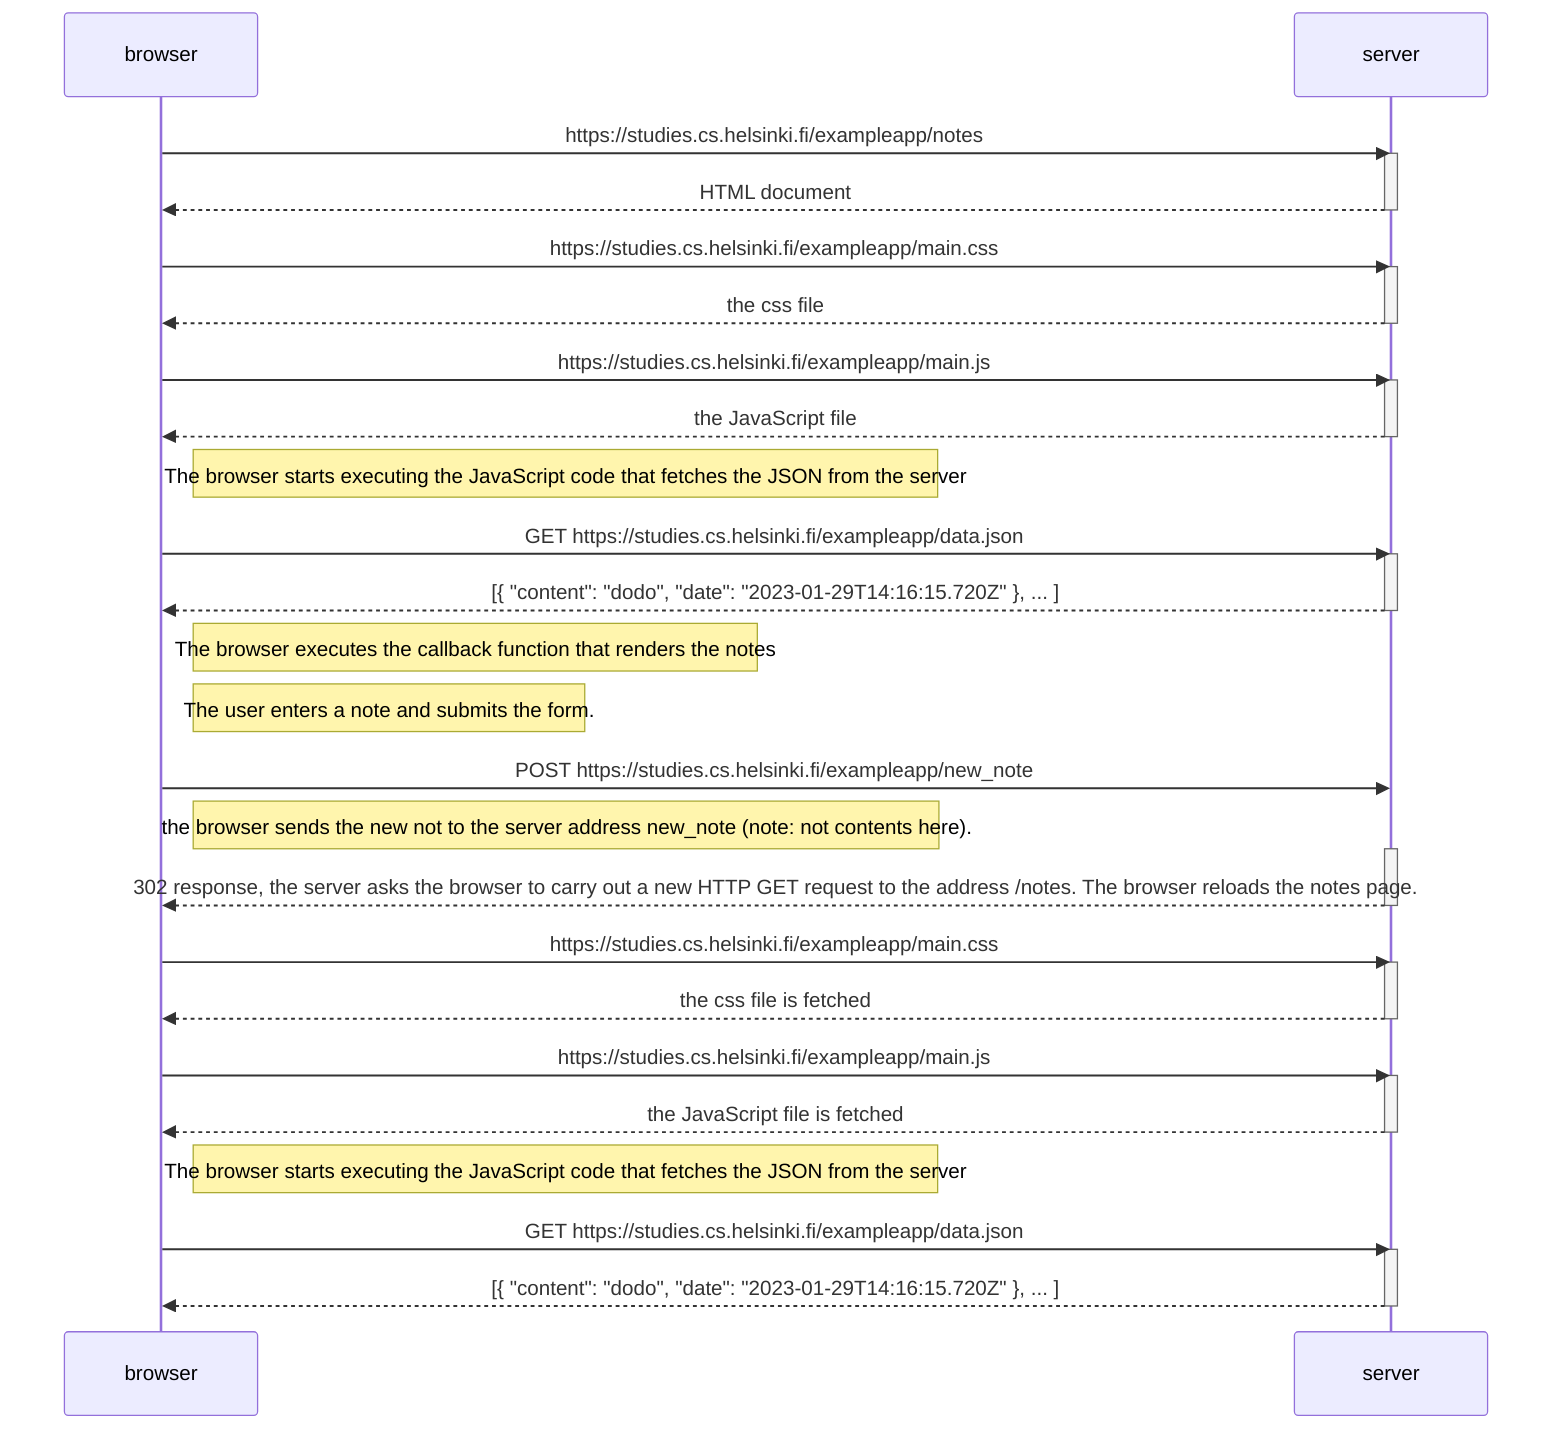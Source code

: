sequenceDiagram
    participant browser
    participant server
    
    browser->>server: https://studies.cs.helsinki.fi/exampleapp/notes
    activate server
    server-->>browser: HTML document
    deactivate server
    
    browser->>server: https://studies.cs.helsinki.fi/exampleapp/main.css
    activate server
    server-->>browser: the css file
    deactivate server
    
    browser->>server: https://studies.cs.helsinki.fi/exampleapp/main.js
    activate server
    server-->>browser: the JavaScript file
    deactivate server
    
    Note right of browser: The browser starts executing the JavaScript code that fetches the JSON from the server
    
    browser->>server: GET https://studies.cs.helsinki.fi/exampleapp/data.json
    activate server
    server-->>browser: [{ "content": "dodo", "date": "2023-01-29T14:16:15.720Z" }, ... ]
    deactivate server    

    Note right of browser: The browser executes the callback function that renders the notes 

    Note right of browser: The user enters a note and submits the form. 

    browser->>server: POST https://studies.cs.helsinki.fi/exampleapp/new_note
    Note right of browser: the browser sends the new not to the server address new_note (note: not contents here).
    
    activate server
    server-->>browser: 302 response, the server asks the browser to carry out a new HTTP GET request to the address /notes. The browser reloads the notes page.
    deactivate server

    browser->>server: https://studies.cs.helsinki.fi/exampleapp/main.css
    activate server
    server-->>browser: the css file is fetched
    deactivate server
    
    browser->>server: https://studies.cs.helsinki.fi/exampleapp/main.js
    activate server
    server-->>browser: the JavaScript file is fetched
    deactivate server
    
    Note right of browser: The browser starts executing the JavaScript code that fetches the JSON from the server
    
    browser->>server: GET https://studies.cs.helsinki.fi/exampleapp/data.json
    activate server
    server-->>browser: [{ "content": "dodo", "date": "2023-01-29T14:16:15.720Z" }, ... ]
    deactivate server